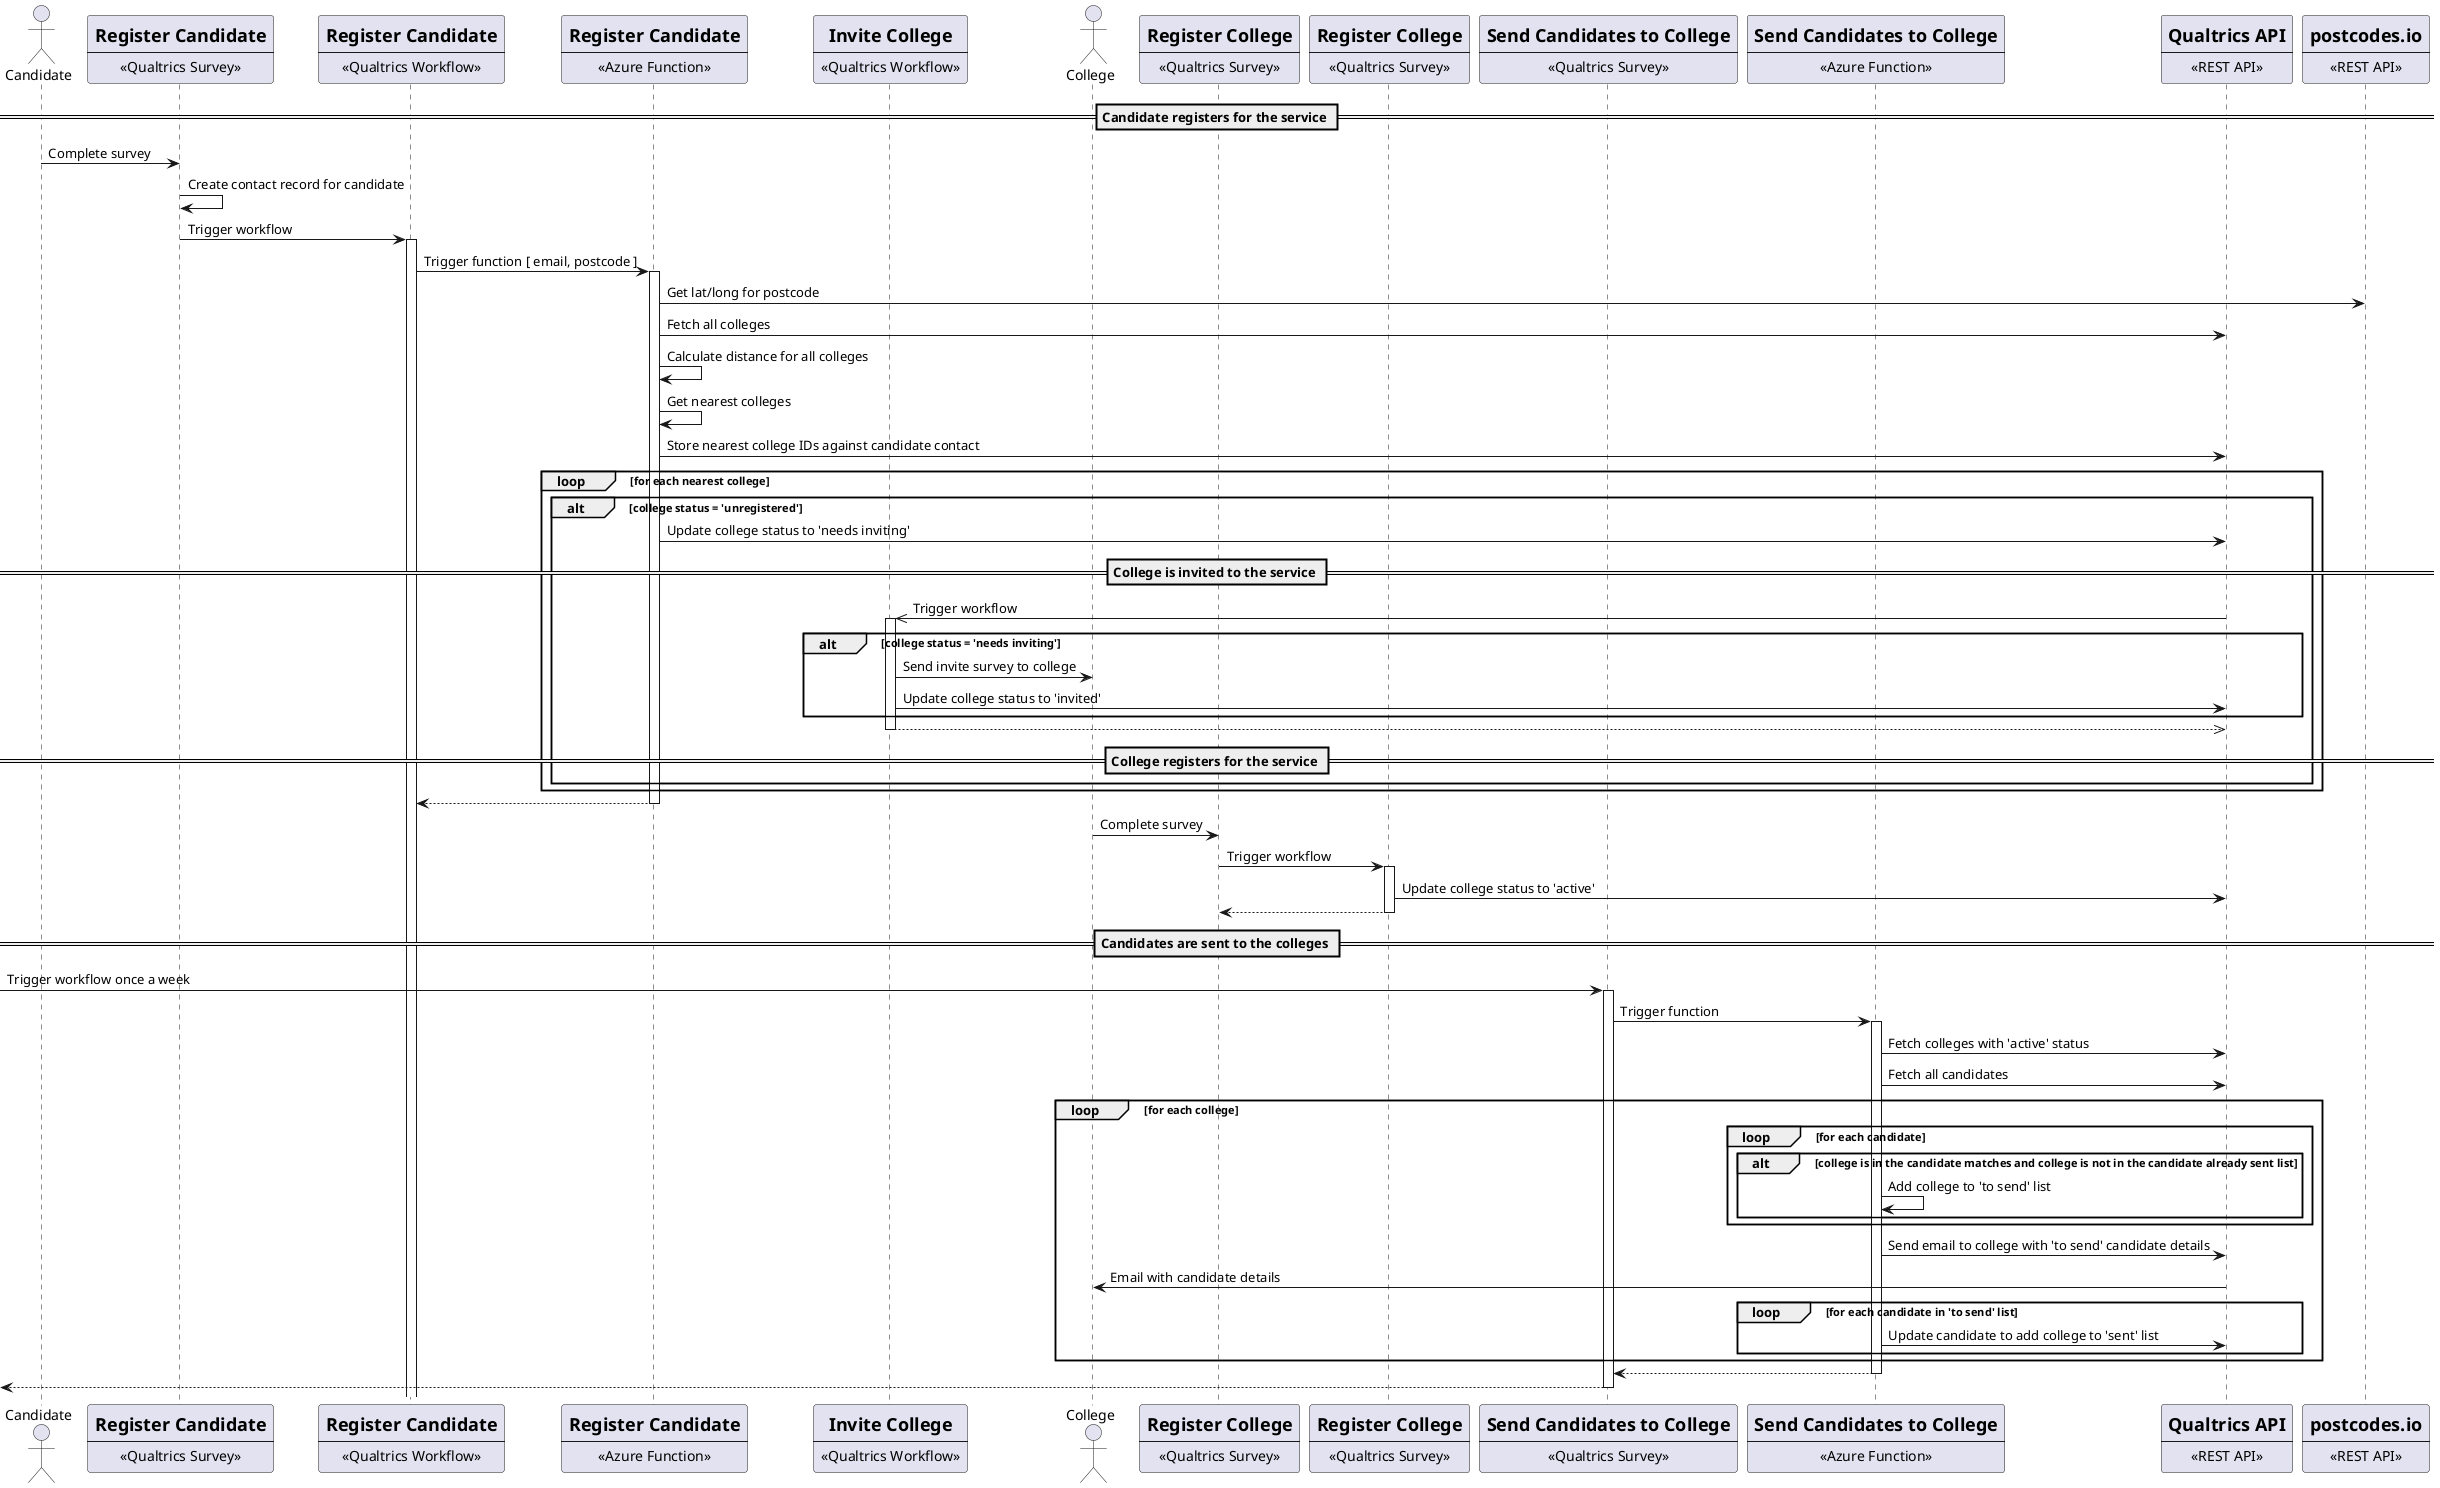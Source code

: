 @startuml
actor Candidate
participant QSurveyCandidate [
  =Register Candidate
  ----
  «Qualtrics Survey»
]

participant QWorkflowRegisterCandidate [
  =Register Candidate
  ----
  «Qualtrics Workflow»
] 

participant AzRegisterCandidate [
  =Register Candidate
  ----
  «Azure Function»
] 

participant QWorkflowInviteCollege [
  =Invite College
  ----
  «Qualtrics Workflow»
] 

actor College

participant QSurveyCollege [
  =Register College
  ----
  «Qualtrics Survey»
] 

participant QWorkflowRegisterCollege [
  =Register College
  ----
  «Qualtrics Survey»
] 

participant QWorkflowSendCandidates [
  =Send Candidates to College
  ----
  «Qualtrics Survey»
] 

participant AzSendCandidates [
  =Send Candidates to College
  ----
  «Azure Function»
] 

participant QualtricsAPI [
  =Qualtrics API
  ----
  «REST API»
] 

participant PostcodesIO [
  =postcodes.io
  ----
  «REST API»
] 

== Candidate registers for the service ==

Candidate -> QSurveyCandidate: Complete survey

QSurveyCandidate -> QSurveyCandidate: Create contact record for candidate

QSurveyCandidate -> QWorkflowRegisterCandidate++: Trigger workflow

QWorkflowRegisterCandidate -> AzRegisterCandidate++: Trigger function [ email, postcode ]

AzRegisterCandidate -> PostcodesIO: Get lat/long for postcode

AzRegisterCandidate -> QualtricsAPI: Fetch all colleges

AzRegisterCandidate -> AzRegisterCandidate: Calculate distance for all colleges

AzRegisterCandidate -> AzRegisterCandidate: Get nearest colleges

AzRegisterCandidate -> QualtricsAPI: Store nearest college IDs against candidate contact

loop for each nearest college

alt college status = 'unregistered'

AzRegisterCandidate -> QualtricsAPI: Update college status to 'needs inviting'

== College is invited to the service ==

QualtricsAPI ->> QWorkflowInviteCollege++: Trigger workflow

alt college status = 'needs inviting'

QWorkflowInviteCollege -> College: Send invite survey to college

QWorkflowInviteCollege -> QualtricsAPI: Update college status to 'invited'

end

return 

== College registers for the service ==

end

end

return

College -> QSurveyCollege : Complete survey

QSurveyCollege -> QWorkflowRegisterCollege++ : Trigger workflow

QWorkflowRegisterCollege -> QualtricsAPI: Update college status to 'active'

return

== Candidates are sent to the colleges ==

-> QWorkflowSendCandidates++ : Trigger workflow once a week

QWorkflowSendCandidates -> AzSendCandidates++: Trigger function

AzSendCandidates -> QualtricsAPI: Fetch colleges with 'active' status

AzSendCandidates -> QualtricsAPI: Fetch all candidates

loop for each college

loop for each candidate

alt college is in the candidate matches and college is not in the candidate already sent list

AzSendCandidates -> AzSendCandidates: Add college to 'to send' list

end

end

AzSendCandidates -> QualtricsAPI : Send email to college with 'to send' candidate details

QualtricsAPI -> College : Email with candidate details

loop for each candidate in 'to send' list

AzSendCandidates -> QualtricsAPI : Update candidate to add college to 'sent' list

end

end

return

return

@enduml
